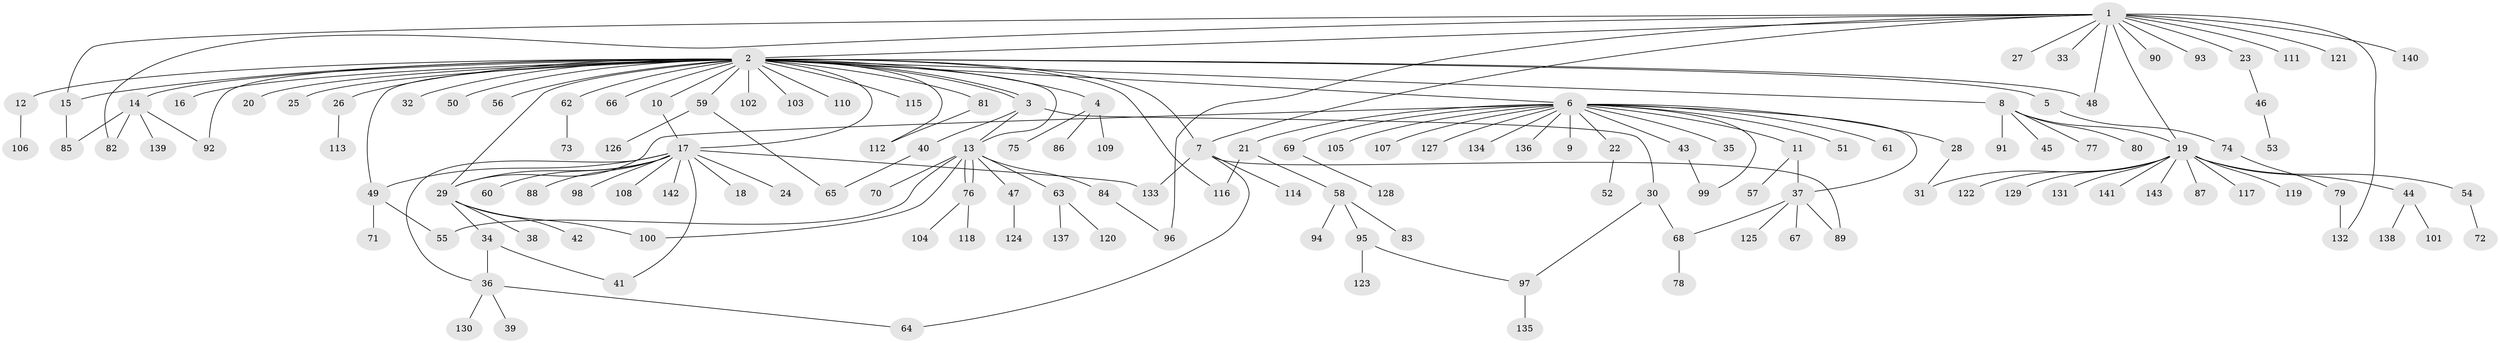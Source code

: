 // coarse degree distribution, {15: 0.008849557522123894, 31: 0.008849557522123894, 5: 0.02654867256637168, 3: 0.061946902654867256, 2: 0.1592920353982301, 22: 0.008849557522123894, 6: 0.017699115044247787, 1: 0.6460176991150443, 10: 0.008849557522123894, 4: 0.035398230088495575, 13: 0.008849557522123894, 12: 0.008849557522123894}
// Generated by graph-tools (version 1.1) at 2025/52/02/27/25 19:52:00]
// undirected, 143 vertices, 173 edges
graph export_dot {
graph [start="1"]
  node [color=gray90,style=filled];
  1;
  2;
  3;
  4;
  5;
  6;
  7;
  8;
  9;
  10;
  11;
  12;
  13;
  14;
  15;
  16;
  17;
  18;
  19;
  20;
  21;
  22;
  23;
  24;
  25;
  26;
  27;
  28;
  29;
  30;
  31;
  32;
  33;
  34;
  35;
  36;
  37;
  38;
  39;
  40;
  41;
  42;
  43;
  44;
  45;
  46;
  47;
  48;
  49;
  50;
  51;
  52;
  53;
  54;
  55;
  56;
  57;
  58;
  59;
  60;
  61;
  62;
  63;
  64;
  65;
  66;
  67;
  68;
  69;
  70;
  71;
  72;
  73;
  74;
  75;
  76;
  77;
  78;
  79;
  80;
  81;
  82;
  83;
  84;
  85;
  86;
  87;
  88;
  89;
  90;
  91;
  92;
  93;
  94;
  95;
  96;
  97;
  98;
  99;
  100;
  101;
  102;
  103;
  104;
  105;
  106;
  107;
  108;
  109;
  110;
  111;
  112;
  113;
  114;
  115;
  116;
  117;
  118;
  119;
  120;
  121;
  122;
  123;
  124;
  125;
  126;
  127;
  128;
  129;
  130;
  131;
  132;
  133;
  134;
  135;
  136;
  137;
  138;
  139;
  140;
  141;
  142;
  143;
  1 -- 2;
  1 -- 7;
  1 -- 15;
  1 -- 19;
  1 -- 23;
  1 -- 27;
  1 -- 33;
  1 -- 48;
  1 -- 82;
  1 -- 90;
  1 -- 93;
  1 -- 96;
  1 -- 111;
  1 -- 121;
  1 -- 132;
  1 -- 140;
  2 -- 3;
  2 -- 3;
  2 -- 4;
  2 -- 5;
  2 -- 6;
  2 -- 7;
  2 -- 8;
  2 -- 10;
  2 -- 12;
  2 -- 13;
  2 -- 14;
  2 -- 15;
  2 -- 16;
  2 -- 17;
  2 -- 20;
  2 -- 25;
  2 -- 26;
  2 -- 29;
  2 -- 32;
  2 -- 48;
  2 -- 49;
  2 -- 50;
  2 -- 56;
  2 -- 59;
  2 -- 62;
  2 -- 66;
  2 -- 81;
  2 -- 92;
  2 -- 102;
  2 -- 103;
  2 -- 110;
  2 -- 112;
  2 -- 115;
  2 -- 116;
  3 -- 13;
  3 -- 30;
  3 -- 40;
  4 -- 75;
  4 -- 86;
  4 -- 109;
  5 -- 74;
  6 -- 9;
  6 -- 11;
  6 -- 21;
  6 -- 22;
  6 -- 28;
  6 -- 29;
  6 -- 35;
  6 -- 37;
  6 -- 43;
  6 -- 51;
  6 -- 61;
  6 -- 69;
  6 -- 99;
  6 -- 105;
  6 -- 107;
  6 -- 127;
  6 -- 134;
  6 -- 136;
  7 -- 64;
  7 -- 89;
  7 -- 114;
  7 -- 133;
  8 -- 19;
  8 -- 45;
  8 -- 77;
  8 -- 80;
  8 -- 91;
  10 -- 17;
  11 -- 37;
  11 -- 57;
  12 -- 106;
  13 -- 47;
  13 -- 55;
  13 -- 63;
  13 -- 70;
  13 -- 76;
  13 -- 76;
  13 -- 84;
  13 -- 100;
  14 -- 82;
  14 -- 85;
  14 -- 92;
  14 -- 139;
  15 -- 85;
  17 -- 18;
  17 -- 24;
  17 -- 29;
  17 -- 36;
  17 -- 41;
  17 -- 49;
  17 -- 60;
  17 -- 88;
  17 -- 98;
  17 -- 108;
  17 -- 133;
  17 -- 142;
  19 -- 31;
  19 -- 44;
  19 -- 54;
  19 -- 87;
  19 -- 117;
  19 -- 119;
  19 -- 122;
  19 -- 129;
  19 -- 131;
  19 -- 141;
  19 -- 143;
  21 -- 58;
  21 -- 116;
  22 -- 52;
  23 -- 46;
  26 -- 113;
  28 -- 31;
  29 -- 34;
  29 -- 38;
  29 -- 42;
  29 -- 100;
  30 -- 68;
  30 -- 97;
  34 -- 36;
  34 -- 41;
  36 -- 39;
  36 -- 64;
  36 -- 130;
  37 -- 67;
  37 -- 68;
  37 -- 89;
  37 -- 125;
  40 -- 65;
  43 -- 99;
  44 -- 101;
  44 -- 138;
  46 -- 53;
  47 -- 124;
  49 -- 55;
  49 -- 71;
  54 -- 72;
  58 -- 83;
  58 -- 94;
  58 -- 95;
  59 -- 65;
  59 -- 126;
  62 -- 73;
  63 -- 120;
  63 -- 137;
  68 -- 78;
  69 -- 128;
  74 -- 79;
  76 -- 104;
  76 -- 118;
  79 -- 132;
  81 -- 112;
  84 -- 96;
  95 -- 97;
  95 -- 123;
  97 -- 135;
}
